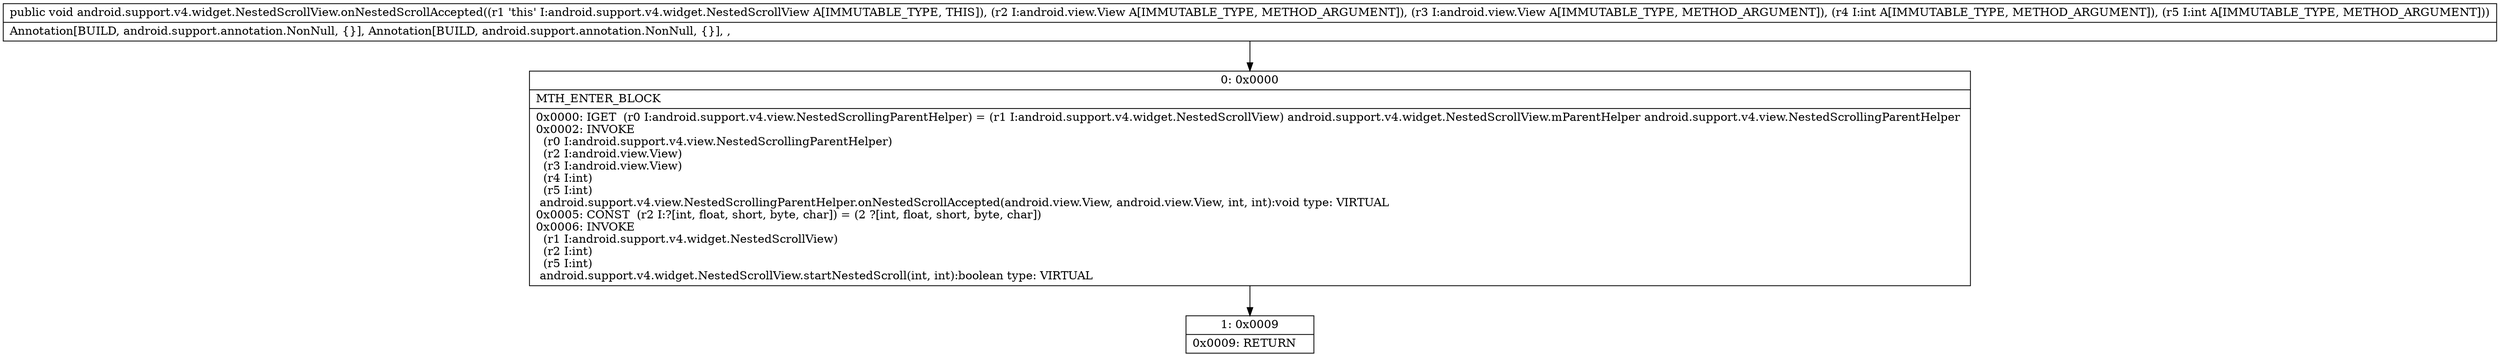 digraph "CFG forandroid.support.v4.widget.NestedScrollView.onNestedScrollAccepted(Landroid\/view\/View;Landroid\/view\/View;II)V" {
Node_0 [shape=record,label="{0\:\ 0x0000|MTH_ENTER_BLOCK\l|0x0000: IGET  (r0 I:android.support.v4.view.NestedScrollingParentHelper) = (r1 I:android.support.v4.widget.NestedScrollView) android.support.v4.widget.NestedScrollView.mParentHelper android.support.v4.view.NestedScrollingParentHelper \l0x0002: INVOKE  \l  (r0 I:android.support.v4.view.NestedScrollingParentHelper)\l  (r2 I:android.view.View)\l  (r3 I:android.view.View)\l  (r4 I:int)\l  (r5 I:int)\l android.support.v4.view.NestedScrollingParentHelper.onNestedScrollAccepted(android.view.View, android.view.View, int, int):void type: VIRTUAL \l0x0005: CONST  (r2 I:?[int, float, short, byte, char]) = (2 ?[int, float, short, byte, char]) \l0x0006: INVOKE  \l  (r1 I:android.support.v4.widget.NestedScrollView)\l  (r2 I:int)\l  (r5 I:int)\l android.support.v4.widget.NestedScrollView.startNestedScroll(int, int):boolean type: VIRTUAL \l}"];
Node_1 [shape=record,label="{1\:\ 0x0009|0x0009: RETURN   \l}"];
MethodNode[shape=record,label="{public void android.support.v4.widget.NestedScrollView.onNestedScrollAccepted((r1 'this' I:android.support.v4.widget.NestedScrollView A[IMMUTABLE_TYPE, THIS]), (r2 I:android.view.View A[IMMUTABLE_TYPE, METHOD_ARGUMENT]), (r3 I:android.view.View A[IMMUTABLE_TYPE, METHOD_ARGUMENT]), (r4 I:int A[IMMUTABLE_TYPE, METHOD_ARGUMENT]), (r5 I:int A[IMMUTABLE_TYPE, METHOD_ARGUMENT]))  | Annotation[BUILD, android.support.annotation.NonNull, \{\}], Annotation[BUILD, android.support.annotation.NonNull, \{\}], , \l}"];
MethodNode -> Node_0;
Node_0 -> Node_1;
}

